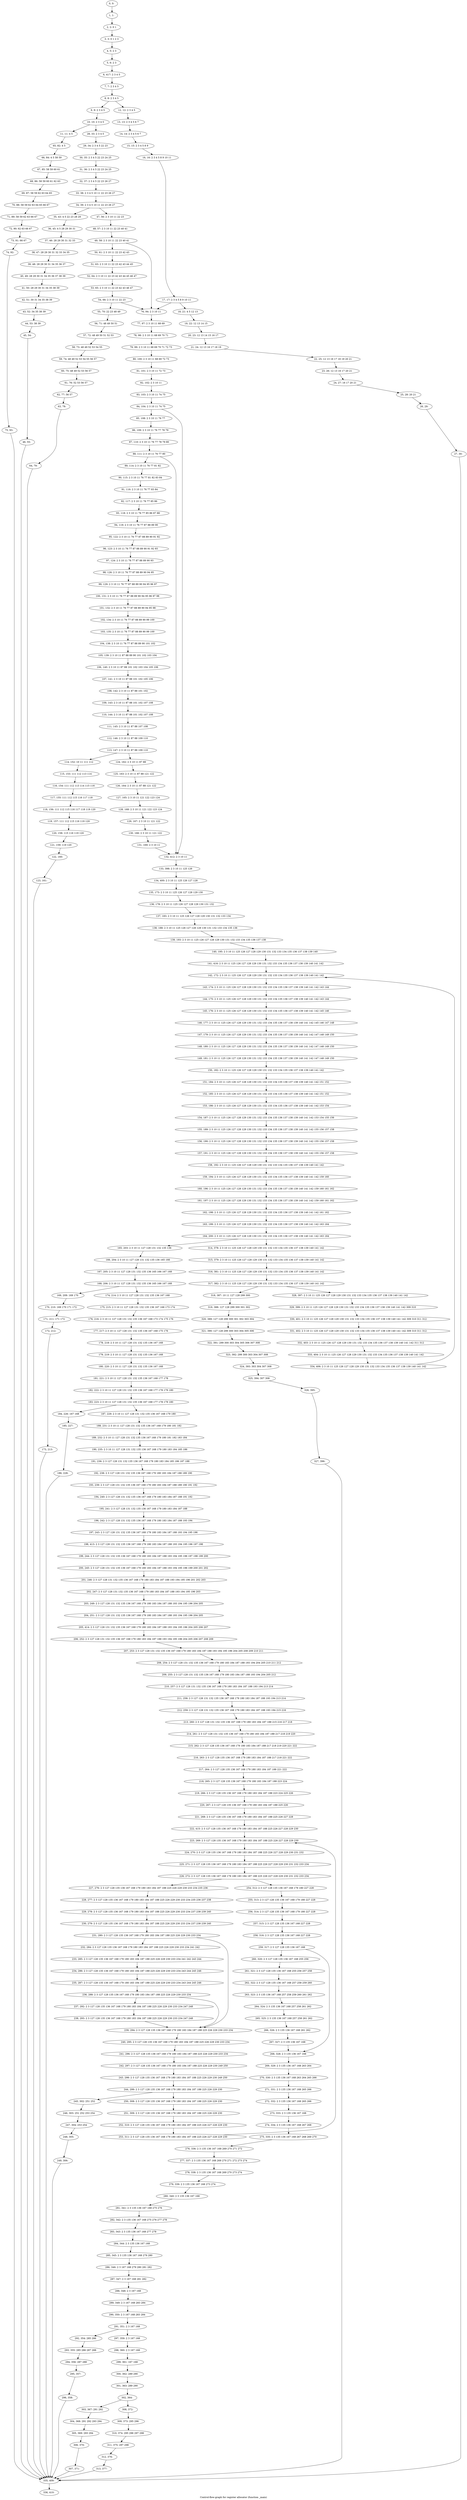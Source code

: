 digraph G {
graph [label="Control-flow-graph for register allocator (function _main)"]
0[label="0, 0: "];
1[label="1, 1: "];
2[label="2, 2: 0 1 "];
3[label="3, 3: 0 1 2 3 "];
4[label="4, 5: 2 3 "];
5[label="5, 6: 2 3 "];
6[label="6, 417: 2 3 4 5 "];
7[label="7, 7: 2 3 4 5 "];
8[label="8, 8: 2 3 4 5 "];
9[label="9, 9: 2 3 4 5 "];
10[label="10, 10: 2 3 4 5 "];
11[label="11, 11: 4 5 "];
12[label="12, 12: 2 3 4 5 "];
13[label="13, 13: 2 3 4 5 6 7 "];
14[label="14, 14: 2 3 4 5 6 7 "];
15[label="15, 15: 2 3 4 5 8 9 "];
16[label="16, 16: 2 3 4 5 8 9 10 11 "];
17[label="17, 17: 2 3 4 5 8 9 10 11 "];
18[label="18, 21: 4 5 12 13 "];
19[label="19, 22: 12 13 14 15 "];
20[label="20, 23: 12 13 14 15 16 17 "];
21[label="21, 24: 12 13 16 17 18 19 "];
22[label="22, 25: 12 13 16 17 18 19 20 21 "];
23[label="23, 26: 12 13 16 17 20 21 "];
24[label="24, 27: 16 17 20 21 "];
25[label="25, 28: 20 21 "];
26[label="26, 29: "];
27[label="27, 30: "];
28[label="28, 33: 2 3 4 5 "];
29[label="29, 34: 2 3 4 5 22 23 "];
30[label="30, 35: 2 3 4 5 22 23 24 25 "];
31[label="31, 36: 2 3 4 5 22 23 24 25 "];
32[label="32, 37: 2 3 4 5 22 23 26 27 "];
33[label="33, 38: 2 3 4 5 10 11 22 23 26 27 "];
34[label="34, 39: 2 3 4 5 10 11 22 23 26 27 "];
35[label="35, 43: 4 5 22 23 28 29 "];
36[label="36, 45: 4 5 28 29 30 31 "];
37[label="37, 46: 28 29 30 31 32 33 "];
38[label="38, 47: 28 29 30 31 32 33 34 35 "];
39[label="39, 48: 28 29 30 31 34 35 36 37 "];
40[label="40, 49: 28 29 30 31 34 35 36 37 38 39 "];
41[label="41, 50: 28 29 30 31 34 35 38 39 "];
42[label="42, 51: 30 31 34 35 38 39 "];
43[label="43, 52: 34 35 38 39 "];
44[label="44, 53: 38 39 "];
45[label="45, 54: "];
46[label="46, 55: "];
47[label="47, 56: 2 3 10 11 22 23 "];
48[label="48, 57: 2 3 10 11 22 23 40 41 "];
49[label="49, 58: 2 3 10 11 22 23 40 41 "];
50[label="50, 61: 2 3 10 11 22 23 42 43 "];
51[label="51, 63: 2 3 10 11 22 23 42 43 44 45 "];
52[label="52, 64: 2 3 10 11 22 23 42 43 44 45 46 47 "];
53[label="53, 65: 2 3 10 11 22 23 42 43 46 47 "];
54[label="54, 66: 2 3 10 11 22 23 "];
55[label="55, 70: 22 23 48 49 "];
56[label="56, 71: 48 49 50 51 "];
57[label="57, 72: 48 49 50 51 52 53 "];
58[label="58, 73: 48 49 52 53 54 55 "];
59[label="59, 74: 48 49 52 53 54 55 56 57 "];
60[label="60, 75: 48 49 52 53 56 57 "];
61[label="61, 76: 52 53 56 57 "];
62[label="62, 77: 56 57 "];
63[label="63, 78: "];
64[label="64, 79: "];
65[label="65, 82: 4 5 "];
66[label="66, 84: 4 5 58 59 "];
67[label="67, 85: 58 59 60 61 "];
68[label="68, 86: 58 59 60 61 62 63 "];
69[label="69, 87: 58 59 62 63 64 65 "];
70[label="70, 88: 58 59 62 63 64 65 66 67 "];
71[label="71, 89: 58 59 62 63 66 67 "];
72[label="72, 90: 62 63 66 67 "];
73[label="73, 91: 66 67 "];
74[label="74, 92: "];
75[label="75, 93: "];
76[label="76, 94: 2 3 10 11 "];
77[label="77, 97: 2 3 10 11 68 69 "];
78[label="78, 98: 2 3 10 11 68 69 70 71 "];
79[label="79, 99: 2 3 10 11 68 69 70 71 72 73 "];
80[label="80, 100: 2 3 10 11 68 69 72 73 "];
81[label="81, 101: 2 3 10 11 72 73 "];
82[label="82, 102: 2 3 10 11 "];
83[label="83, 103: 2 3 10 11 74 75 "];
84[label="84, 104: 2 3 10 11 74 75 "];
85[label="85, 108: 2 3 10 11 76 77 "];
86[label="86, 109: 2 3 10 11 76 77 78 79 "];
87[label="87, 110: 2 3 10 11 76 77 78 79 80 "];
88[label="88, 111: 2 3 10 11 76 77 80 "];
89[label="89, 114: 2 3 10 11 76 77 81 82 "];
90[label="90, 115: 2 3 10 11 76 77 81 82 83 84 "];
91[label="91, 116: 2 3 10 11 76 77 83 84 "];
92[label="92, 117: 2 3 10 11 76 77 85 86 "];
93[label="93, 118: 2 3 10 11 76 77 85 86 87 88 "];
94[label="94, 119: 2 3 10 11 76 77 87 88 89 90 "];
95[label="95, 122: 2 3 10 11 76 77 87 88 89 90 91 92 "];
96[label="96, 123: 2 3 10 11 76 77 87 88 89 90 91 92 93 "];
97[label="97, 124: 2 3 10 11 76 77 87 88 89 90 93 "];
98[label="98, 126: 2 3 10 11 76 77 87 88 89 90 94 95 "];
99[label="99, 129: 2 3 10 11 76 77 87 88 89 90 94 95 96 97 "];
100[label="100, 131: 2 3 10 11 76 77 87 88 89 90 94 95 96 97 98 "];
101[label="101, 132: 2 3 10 11 76 77 87 88 89 90 94 95 98 "];
102[label="102, 134: 2 3 10 11 76 77 87 88 89 90 99 100 "];
103[label="103, 135: 2 3 10 11 76 77 87 88 89 90 99 100 "];
104[label="104, 138: 2 3 10 11 76 77 87 88 89 90 101 102 "];
105[label="105, 139: 2 3 10 11 87 88 89 90 101 102 103 104 "];
106[label="106, 140: 2 3 10 11 87 88 101 102 103 104 105 106 "];
107[label="107, 141: 2 3 10 11 87 88 101 102 105 106 "];
108[label="108, 142: 2 3 10 11 87 88 101 102 "];
109[label="109, 143: 2 3 10 11 87 88 101 102 107 108 "];
110[label="110, 144: 2 3 10 11 87 88 101 102 107 108 "];
111[label="111, 145: 2 3 10 11 87 88 107 108 "];
112[label="112, 146: 2 3 10 11 87 88 109 110 "];
113[label="113, 147: 2 3 10 11 87 88 109 110 "];
114[label="114, 152: 10 11 111 112 "];
115[label="115, 153: 111 112 113 114 "];
116[label="116, 154: 111 112 113 114 115 116 "];
117[label="117, 155: 111 112 115 116 117 118 "];
118[label="118, 156: 111 112 115 116 117 118 119 120 "];
119[label="119, 157: 111 112 115 116 119 120 "];
120[label="120, 158: 115 116 119 120 "];
121[label="121, 159: 119 120 "];
122[label="122, 160: "];
123[label="123, 161: "];
124[label="124, 162: 2 3 10 11 87 88 "];
125[label="125, 163: 2 3 10 11 87 88 121 122 "];
126[label="126, 164: 2 3 10 11 87 88 121 122 "];
127[label="127, 165: 2 3 10 11 121 122 123 124 "];
128[label="128, 168: 2 3 10 11 121 122 123 124 "];
129[label="129, 167: 2 3 10 11 121 122 "];
130[label="130, 166: 2 3 10 11 121 122 "];
131[label="131, 169: 2 3 10 11 "];
132[label="132, 412: 2 3 10 11 "];
133[label="133, 398: 2 3 10 11 125 126 "];
134[label="134, 400: 2 3 10 11 125 126 127 128 "];
135[label="135, 173: 2 3 10 11 125 126 127 128 129 130 "];
136[label="136, 178: 2 3 10 11 125 126 127 128 129 130 131 132 "];
137[label="137, 183: 2 3 10 11 125 126 127 128 129 130 131 132 133 134 "];
138[label="138, 188: 2 3 10 11 125 126 127 128 129 130 131 132 133 134 135 136 "];
139[label="139, 193: 2 3 10 11 125 126 127 128 129 130 131 132 133 134 135 136 137 138 "];
140[label="140, 195: 2 3 10 11 125 126 127 128 129 130 131 132 133 134 135 136 137 138 139 140 "];
141[label="141, 416: 2 3 10 11 125 126 127 128 129 130 131 132 133 134 135 136 137 138 139 140 141 142 "];
142[label="142, 172: 2 3 10 11 125 126 127 128 129 130 131 132 133 134 135 136 137 138 139 140 141 142 "];
143[label="143, 174: 2 3 10 11 125 126 127 128 129 130 131 132 133 134 135 136 137 138 139 140 141 142 143 144 "];
144[label="144, 175: 2 3 10 11 125 126 127 128 129 130 131 132 133 134 135 136 137 138 139 140 141 142 143 144 "];
145[label="145, 176: 2 3 10 11 125 126 127 128 129 130 131 132 133 134 135 136 137 138 139 140 141 142 145 146 "];
146[label="146, 177: 2 3 10 11 125 126 127 128 129 130 131 132 133 134 135 136 137 138 139 140 141 142 145 146 147 148 "];
147[label="147, 179: 2 3 10 11 125 126 127 128 129 130 131 132 133 134 135 136 137 138 139 140 141 142 147 148 149 150 "];
148[label="148, 180: 2 3 10 11 125 126 127 128 129 130 131 132 133 134 135 136 137 138 139 140 141 142 147 148 149 150 "];
149[label="149, 181: 2 3 10 11 125 126 127 128 129 130 131 132 133 134 135 136 137 138 139 140 141 142 147 148 149 150 "];
150[label="150, 182: 2 3 10 11 125 126 127 128 129 130 131 132 133 134 135 136 137 138 139 140 141 142 "];
151[label="151, 184: 2 3 10 11 125 126 127 128 129 130 131 132 133 134 135 136 137 138 139 140 141 142 151 152 "];
152[label="152, 185: 2 3 10 11 125 126 127 128 129 130 131 132 133 134 135 136 137 138 139 140 141 142 151 152 "];
153[label="153, 186: 2 3 10 11 125 126 127 128 129 130 131 132 133 134 135 136 137 138 139 140 141 142 153 154 "];
154[label="154, 187: 2 3 10 11 125 126 127 128 129 130 131 132 133 134 135 136 137 138 139 140 141 142 153 154 155 156 "];
155[label="155, 189: 2 3 10 11 125 126 127 128 129 130 131 132 133 134 135 136 137 138 139 140 141 142 155 156 157 158 "];
156[label="156, 190: 2 3 10 11 125 126 127 128 129 130 131 132 133 134 135 136 137 138 139 140 141 142 155 156 157 158 "];
157[label="157, 191: 2 3 10 11 125 126 127 128 129 130 131 132 133 134 135 136 137 138 139 140 141 142 155 156 157 158 "];
158[label="158, 192: 2 3 10 11 125 126 127 128 129 130 131 132 133 134 135 136 137 138 139 140 141 142 "];
159[label="159, 194: 2 3 10 11 125 126 127 128 129 130 131 132 133 134 135 136 137 138 139 140 141 142 159 160 "];
160[label="160, 196: 2 3 10 11 125 126 127 128 129 130 131 132 133 134 135 136 137 138 139 140 141 142 159 160 161 162 "];
161[label="161, 197: 2 3 10 11 125 126 127 128 129 130 131 132 133 134 135 136 137 138 139 140 141 142 159 160 161 162 "];
162[label="162, 198: 2 3 10 11 125 126 127 128 129 130 131 132 133 134 135 136 137 138 139 140 141 142 161 162 "];
163[label="163, 199: 2 3 10 11 125 126 127 128 129 130 131 132 133 134 135 136 137 138 139 140 141 142 163 164 "];
164[label="164, 200: 2 3 10 11 125 126 127 128 129 130 131 132 133 134 135 136 137 138 139 140 141 142 163 164 "];
165[label="165, 203: 2 3 10 11 127 128 131 132 135 136 "];
166[label="166, 204: 2 3 10 11 127 128 131 132 135 136 165 166 "];
167[label="167, 205: 2 3 10 11 127 128 131 132 135 136 165 166 167 168 "];
168[label="168, 206: 2 3 10 11 127 128 131 132 135 136 165 166 167 168 "];
169[label="169, 209: 169 170 "];
170[label="170, 210: 169 170 171 172 "];
171[label="171, 211: 171 172 "];
172[label="172, 212: "];
173[label="173, 213: "];
174[label="174, 214: 2 3 10 11 127 128 131 132 135 136 167 168 "];
175[label="175, 215: 2 3 10 11 127 128 131 132 135 136 167 168 173 174 "];
176[label="176, 216: 2 3 10 11 127 128 131 132 135 136 167 168 173 174 175 176 "];
177[label="177, 217: 2 3 10 11 127 128 131 132 135 136 167 168 175 176 "];
178[label="178, 218: 2 3 10 11 127 128 131 132 135 136 167 168 "];
179[label="179, 219: 2 3 10 11 127 128 131 132 135 136 167 168 "];
180[label="180, 220: 2 3 10 11 127 128 131 132 135 136 167 168 "];
181[label="181, 221: 2 3 10 11 127 128 131 132 135 136 167 168 177 178 "];
182[label="182, 222: 2 3 10 11 127 128 131 132 135 136 167 168 177 178 179 180 "];
183[label="183, 223: 2 3 10 11 127 128 131 132 135 136 167 168 177 178 179 180 "];
184[label="184, 226: 167 168 "];
185[label="185, 227: "];
186[label="186, 228: "];
187[label="187, 229: 2 3 10 11 127 128 131 132 135 136 167 168 179 180 "];
188[label="188, 231: 2 3 10 11 127 128 131 132 135 136 167 168 179 180 181 182 "];
189[label="189, 232: 2 3 10 11 127 128 131 132 135 136 167 168 179 180 181 182 183 184 "];
190[label="190, 235: 2 3 10 11 127 128 131 132 135 136 167 168 179 180 183 184 185 186 "];
191[label="191, 236: 2 3 127 128 131 132 135 136 167 168 179 180 183 184 185 186 187 188 "];
192[label="192, 238: 2 3 127 128 131 132 135 136 167 168 179 180 183 184 187 188 189 190 "];
193[label="193, 239: 2 3 127 128 131 132 135 136 167 168 179 180 183 184 187 188 189 190 191 192 "];
194[label="194, 240: 2 3 127 128 131 132 135 136 167 168 179 180 183 184 187 188 191 192 "];
195[label="195, 241: 2 3 127 128 131 132 135 136 167 168 179 180 183 184 187 188 "];
196[label="196, 242: 2 3 127 128 131 132 135 136 167 168 179 180 183 184 187 188 193 194 "];
197[label="197, 243: 2 3 127 128 131 132 135 136 167 168 179 180 183 184 187 188 193 194 195 196 "];
198[label="198, 413: 2 3 127 128 131 132 135 136 167 168 179 180 183 184 187 188 193 194 195 196 197 198 "];
199[label="199, 244: 2 3 127 128 131 132 135 136 167 168 179 180 183 184 187 188 193 194 195 196 197 198 199 200 "];
200[label="200, 245: 2 3 127 128 131 132 135 136 167 168 179 180 183 184 187 188 193 194 195 196 199 200 201 202 "];
201[label="201, 246: 2 3 127 128 131 132 135 136 167 168 179 180 183 184 187 188 193 194 195 196 201 202 203 "];
202[label="202, 247: 2 3 127 128 131 132 135 136 167 168 179 180 183 184 187 188 193 194 195 196 203 "];
203[label="203, 249: 2 3 127 128 131 132 135 136 167 168 179 180 183 184 187 188 193 194 195 196 204 205 "];
204[label="204, 251: 2 3 127 128 131 132 135 136 167 168 179 180 183 184 187 188 193 194 195 196 204 205 "];
205[label="205, 414: 2 3 127 128 131 132 135 136 167 168 179 180 183 184 187 188 193 194 195 196 204 205 206 207 "];
206[label="206, 252: 2 3 127 128 131 132 135 136 167 168 179 180 183 184 187 188 193 194 195 196 204 205 206 207 208 209 "];
207[label="207, 253: 2 3 127 128 131 132 135 136 167 168 179 180 183 184 187 188 193 194 195 196 204 205 208 209 210 211 "];
208[label="208, 254: 2 3 127 128 131 132 135 136 167 168 179 180 183 184 187 188 193 194 204 205 210 211 212 "];
209[label="209, 255: 2 3 127 128 131 132 135 136 167 168 179 180 183 184 187 188 193 194 204 205 212 "];
210[label="210, 257: 2 3 127 128 131 132 135 136 167 168 179 180 183 184 187 188 193 194 213 214 "];
211[label="211, 258: 2 3 127 128 131 132 135 136 167 168 179 180 183 184 187 188 193 194 213 214 "];
212[label="212, 259: 2 3 127 128 131 132 135 136 167 168 179 180 183 184 187 188 193 194 215 216 "];
213[label="213, 260: 2 3 127 128 131 132 135 136 167 168 179 180 183 184 187 188 215 216 217 218 "];
214[label="214, 261: 2 3 127 128 131 132 135 136 167 168 179 180 183 184 187 188 217 218 219 220 "];
215[label="215, 262: 2 3 127 128 135 136 167 168 179 180 183 184 187 188 217 218 219 220 221 222 "];
216[label="216, 263: 2 3 127 128 135 136 167 168 179 180 183 184 187 188 217 218 221 222 "];
217[label="217, 264: 2 3 127 128 135 136 167 168 179 180 183 184 187 188 221 222 "];
218[label="218, 265: 2 3 127 128 135 136 167 168 179 180 183 184 187 188 223 224 "];
219[label="219, 266: 2 3 127 128 135 136 167 168 179 180 183 184 187 188 223 224 225 226 "];
220[label="220, 267: 2 3 127 128 135 136 167 168 179 180 183 184 187 188 225 226 "];
221[label="221, 268: 2 3 127 128 135 136 167 168 179 180 183 184 187 188 225 226 227 228 "];
222[label="222, 415: 2 3 127 128 135 136 167 168 179 180 183 184 187 188 225 226 227 228 229 230 "];
223[label="223, 269: 2 3 127 128 135 136 167 168 179 180 183 184 187 188 225 226 227 228 229 230 "];
224[label="224, 270: 2 3 127 128 135 136 167 168 179 180 183 184 187 188 225 226 227 228 229 230 231 232 "];
225[label="225, 271: 2 3 127 128 135 136 167 168 179 180 183 184 187 188 225 226 227 228 229 230 231 232 233 234 "];
226[label="226, 272: 2 3 127 128 135 136 167 168 179 180 183 184 187 188 225 226 227 228 229 230 231 232 233 234 "];
227[label="227, 276: 2 3 127 128 135 136 167 168 179 180 183 184 187 188 225 226 229 230 233 234 235 236 "];
228[label="228, 277: 2 3 127 128 135 136 167 168 179 180 183 184 187 188 225 226 229 230 233 234 235 236 237 238 "];
229[label="229, 278: 2 3 127 128 135 136 167 168 179 180 183 184 187 188 225 226 229 230 233 234 237 238 239 240 "];
230[label="230, 279: 2 3 127 128 135 136 167 168 179 180 183 184 187 188 225 226 229 230 233 234 237 238 239 240 "];
231[label="231, 280: 2 3 127 128 135 136 167 168 179 180 183 184 187 188 225 226 229 230 233 234 "];
232[label="232, 284: 2 3 127 128 135 136 167 168 179 180 183 184 187 188 225 226 229 230 233 234 241 242 "];
233[label="233, 285: 2 3 127 128 135 136 167 168 179 180 183 184 187 188 225 226 229 230 233 234 241 242 243 244 "];
234[label="234, 286: 2 3 127 128 135 136 167 168 179 180 183 184 187 188 225 226 229 230 233 234 243 244 245 246 "];
235[label="235, 287: 2 3 127 128 135 136 167 168 179 180 183 184 187 188 225 226 229 230 233 234 243 244 245 246 "];
236[label="236, 288: 2 3 127 128 135 136 167 168 179 180 183 184 187 188 225 226 229 230 233 234 "];
237[label="237, 292: 2 3 127 128 135 136 167 168 179 180 183 184 187 188 225 226 229 230 233 234 247 248 "];
238[label="238, 293: 2 3 127 128 135 136 167 168 179 180 183 184 187 188 225 226 229 230 233 234 247 248 "];
239[label="239, 294: 2 3 127 128 135 136 167 168 179 180 183 184 187 188 225 226 229 230 233 234 "];
240[label="240, 295: 2 3 127 128 135 136 167 168 179 180 183 184 187 188 225 226 229 230 233 234 "];
241[label="241, 296: 2 3 127 128 135 136 167 168 179 180 183 184 187 188 225 226 229 230 233 234 "];
242[label="242, 297: 2 3 127 128 135 136 167 168 179 180 183 184 187 188 225 226 229 230 249 250 "];
243[label="243, 298: 2 3 127 128 135 136 167 168 179 180 183 184 187 188 225 226 229 230 249 250 "];
244[label="244, 299: 2 3 127 128 135 136 167 168 179 180 183 184 187 188 225 226 229 230 "];
245[label="245, 302: 251 252 "];
246[label="246, 303: 251 252 253 254 "];
247[label="247, 304: 253 254 "];
248[label="248, 305: "];
249[label="249, 306: "];
250[label="250, 308: 2 3 127 128 135 136 167 168 179 180 183 184 187 188 225 226 229 230 "];
251[label="251, 309: 2 3 127 128 135 136 167 168 179 180 183 184 187 188 225 226 229 230 "];
252[label="252, 310: 2 3 127 128 135 136 167 168 179 180 183 184 187 188 225 226 227 228 229 230 "];
253[label="253, 311: 2 3 127 128 135 136 167 168 179 180 183 184 187 188 225 226 227 228 229 230 "];
254[label="254, 312: 2 3 127 128 135 136 167 168 179 180 227 228 "];
255[label="255, 313: 2 3 127 128 135 136 167 168 179 180 227 228 "];
256[label="256, 314: 2 3 127 128 135 136 167 168 179 180 227 228 "];
257[label="257, 315: 2 3 127 128 135 136 167 168 227 228 "];
258[label="258, 316: 2 3 127 128 135 136 167 168 227 228 "];
259[label="259, 317: 2 3 127 128 135 136 167 168 "];
260[label="260, 320: 2 3 127 128 135 136 167 168 255 256 "];
261[label="261, 321: 2 3 127 128 135 136 167 168 255 256 257 258 "];
262[label="262, 322: 2 3 127 128 135 136 167 168 257 258 259 260 "];
263[label="263, 323: 2 3 135 136 167 168 257 258 259 260 261 262 "];
264[label="264, 324: 2 3 135 136 167 168 257 258 261 262 "];
265[label="265, 325: 2 3 135 136 167 168 257 258 261 262 "];
266[label="266, 326: 2 3 135 136 167 168 261 262 "];
267[label="267, 327: 2 3 135 136 167 168 "];
268[label="268, 328: 2 3 135 136 167 168 "];
269[label="269, 329: 2 3 135 136 167 168 263 264 "];
270[label="270, 330: 2 3 135 136 167 168 263 264 265 266 "];
271[label="271, 331: 2 3 135 136 167 168 265 266 "];
272[label="272, 332: 2 3 135 136 167 168 265 266 "];
273[label="273, 333: 2 3 135 136 167 168 "];
274[label="274, 334: 2 3 135 136 167 168 267 268 "];
275[label="275, 335: 2 3 135 136 167 168 267 268 269 270 "];
276[label="276, 336: 2 3 135 136 167 168 269 270 271 272 "];
277[label="277, 337: 2 3 135 136 167 168 269 270 271 272 273 274 "];
278[label="278, 338: 2 3 135 136 167 168 269 270 273 274 "];
279[label="279, 339: 2 3 135 136 167 168 273 274 "];
280[label="280, 340: 2 3 135 136 167 168 "];
281[label="281, 341: 2 3 135 136 167 168 275 276 "];
282[label="282, 342: 2 3 135 136 167 168 275 276 277 278 "];
283[label="283, 343: 2 3 135 136 167 168 277 278 "];
284[label="284, 344: 2 3 135 136 167 168 "];
285[label="285, 345: 2 3 135 136 167 168 279 280 "];
286[label="286, 346: 2 3 167 168 279 280 281 282 "];
287[label="287, 347: 2 3 167 168 281 282 "];
288[label="288, 348: 2 3 167 168 "];
289[label="289, 349: 2 3 167 168 283 284 "];
290[label="290, 350: 2 3 167 168 283 284 "];
291[label="291, 351: 2 3 167 168 "];
292[label="292, 354: 285 286 "];
293[label="293, 355: 285 286 287 288 "];
294[label="294, 356: 287 288 "];
295[label="295, 357: "];
296[label="296, 358: "];
297[label="297, 359: 2 3 167 168 "];
298[label="298, 360: 2 3 167 168 "];
299[label="299, 361: 167 168 "];
300[label="300, 362: 289 290 "];
301[label="301, 363: 289 290 "];
302[label="302, 364: "];
303[label="303, 367: 291 292 "];
304[label="304, 368: 291 292 293 294 "];
305[label="305, 369: 293 294 "];
306[label="306, 370: "];
307[label="307, 371: "];
308[label="308, 372: "];
309[label="309, 373: 295 296 "];
310[label="310, 374: 295 296 297 298 "];
311[label="311, 375: 297 298 "];
312[label="312, 376: "];
313[label="313, 377: "];
314[label="314, 378: 2 3 10 11 125 126 127 128 129 130 131 132 133 134 135 136 137 138 139 140 141 142 "];
315[label="315, 379: 2 3 10 11 125 126 127 128 129 130 131 132 133 134 135 136 137 138 139 140 141 142 "];
316[label="316, 381: 2 3 10 11 125 126 127 128 129 130 131 132 133 134 135 136 137 138 139 140 141 142 "];
317[label="317, 382: 2 3 10 11 125 126 127 128 129 130 131 132 133 134 135 136 137 138 139 140 141 142 "];
318[label="318, 387: 10 11 127 128 299 300 "];
319[label="319, 388: 127 128 299 300 301 302 "];
320[label="320, 389: 127 128 299 300 301 302 303 304 "];
321[label="321, 390: 127 128 299 300 303 304 305 306 "];
322[label="322, 391: 299 300 303 304 305 306 307 308 "];
323[label="323, 392: 299 300 303 304 307 308 "];
324[label="324, 393: 303 304 307 308 "];
325[label="325, 394: 307 308 "];
326[label="326, 395: "];
327[label="327, 396: "];
328[label="328, 397: 2 3 10 11 125 126 127 128 129 130 131 132 133 134 135 136 137 138 139 140 141 142 "];
329[label="329, 399: 2 3 10 11 125 126 127 128 129 130 131 132 133 134 135 136 137 138 139 140 141 142 309 310 "];
330[label="330, 401: 2 3 10 11 125 126 127 128 129 130 131 132 133 134 135 136 137 138 139 140 141 142 309 310 311 312 "];
331[label="331, 402: 2 3 10 11 125 126 127 128 129 130 131 132 133 134 135 136 137 138 139 140 141 142 309 310 311 312 "];
332[label="332, 403: 2 3 10 11 125 126 127 128 129 130 131 132 133 134 135 136 137 138 139 140 141 142 311 312 "];
333[label="333, 404: 2 3 10 11 125 126 127 128 129 130 131 132 133 134 135 136 137 138 139 140 141 142 "];
334[label="334, 406: 2 3 10 11 125 126 127 128 129 130 131 132 133 134 135 136 137 138 139 140 141 142 "];
335[label="335, 409: "];
336[label="336, 410: "];
0->1 ;
1->2 ;
2->3 ;
3->4 ;
4->5 ;
5->6 ;
6->7 ;
7->8 ;
8->9 ;
8->12 ;
9->10 ;
10->11 ;
10->28 ;
11->65 ;
12->13 ;
13->14 ;
14->15 ;
15->16 ;
16->17 ;
17->18 ;
17->76 ;
18->19 ;
19->20 ;
20->21 ;
21->22 ;
22->23 ;
23->24 ;
24->25 ;
25->26 ;
26->27 ;
27->335 ;
28->29 ;
29->30 ;
30->31 ;
31->32 ;
32->33 ;
33->34 ;
34->35 ;
34->47 ;
35->36 ;
36->37 ;
37->38 ;
38->39 ;
39->40 ;
40->41 ;
41->42 ;
42->43 ;
43->44 ;
44->45 ;
45->46 ;
46->335 ;
47->48 ;
48->49 ;
49->50 ;
49->76 ;
50->51 ;
51->52 ;
52->53 ;
53->54 ;
54->55 ;
54->76 ;
55->56 ;
56->57 ;
57->58 ;
58->59 ;
59->60 ;
60->61 ;
61->62 ;
62->63 ;
63->64 ;
64->335 ;
65->66 ;
66->67 ;
67->68 ;
68->69 ;
69->70 ;
70->71 ;
71->72 ;
72->73 ;
73->74 ;
74->75 ;
75->335 ;
76->77 ;
77->78 ;
78->79 ;
79->80 ;
80->81 ;
81->82 ;
82->83 ;
83->84 ;
84->85 ;
84->132 ;
85->86 ;
86->87 ;
87->88 ;
88->89 ;
88->132 ;
89->90 ;
90->91 ;
91->92 ;
92->93 ;
93->94 ;
94->95 ;
95->96 ;
96->97 ;
97->98 ;
98->99 ;
99->100 ;
100->101 ;
101->102 ;
102->103 ;
103->104 ;
104->105 ;
105->106 ;
106->107 ;
107->108 ;
108->109 ;
109->110 ;
110->111 ;
111->112 ;
112->113 ;
113->114 ;
113->124 ;
114->115 ;
115->116 ;
116->117 ;
117->118 ;
118->119 ;
119->120 ;
120->121 ;
121->122 ;
122->123 ;
123->335 ;
124->125 ;
125->126 ;
126->127 ;
127->128 ;
128->129 ;
129->130 ;
130->131 ;
131->132 ;
132->133 ;
133->134 ;
134->135 ;
135->136 ;
136->137 ;
137->138 ;
138->139 ;
139->140 ;
140->141 ;
141->142 ;
142->143 ;
143->144 ;
144->145 ;
145->146 ;
146->147 ;
147->148 ;
148->149 ;
149->150 ;
150->151 ;
151->152 ;
152->153 ;
153->154 ;
154->155 ;
155->156 ;
156->157 ;
157->158 ;
158->159 ;
159->160 ;
160->161 ;
161->162 ;
162->163 ;
163->164 ;
164->165 ;
164->314 ;
165->166 ;
166->167 ;
167->168 ;
168->169 ;
168->174 ;
169->170 ;
170->171 ;
171->172 ;
172->173 ;
173->335 ;
174->175 ;
175->176 ;
176->177 ;
177->178 ;
178->179 ;
179->180 ;
180->181 ;
181->182 ;
182->183 ;
183->184 ;
183->187 ;
184->185 ;
185->186 ;
186->335 ;
187->188 ;
188->189 ;
189->190 ;
190->191 ;
191->192 ;
192->193 ;
193->194 ;
194->195 ;
195->196 ;
196->197 ;
197->198 ;
198->199 ;
199->200 ;
200->201 ;
201->202 ;
202->203 ;
203->204 ;
204->205 ;
205->206 ;
206->207 ;
207->208 ;
208->209 ;
209->210 ;
210->211 ;
211->212 ;
212->213 ;
213->214 ;
214->215 ;
215->216 ;
216->217 ;
217->218 ;
218->219 ;
219->220 ;
220->221 ;
221->222 ;
222->223 ;
223->224 ;
224->225 ;
225->226 ;
226->227 ;
226->254 ;
227->228 ;
228->229 ;
229->230 ;
230->231 ;
231->232 ;
231->239 ;
232->233 ;
233->234 ;
234->235 ;
235->236 ;
236->237 ;
236->239 ;
237->238 ;
238->239 ;
239->240 ;
240->241 ;
241->242 ;
242->243 ;
243->244 ;
244->245 ;
244->250 ;
245->246 ;
246->247 ;
247->248 ;
248->249 ;
249->335 ;
250->251 ;
251->252 ;
252->253 ;
253->223 ;
254->255 ;
255->256 ;
256->257 ;
257->258 ;
258->259 ;
259->260 ;
259->268 ;
260->261 ;
261->262 ;
262->263 ;
263->264 ;
264->265 ;
265->266 ;
266->267 ;
267->268 ;
268->269 ;
269->270 ;
270->271 ;
271->272 ;
272->273 ;
273->274 ;
274->275 ;
275->276 ;
276->277 ;
277->278 ;
278->279 ;
279->280 ;
280->281 ;
281->282 ;
282->283 ;
283->284 ;
284->285 ;
285->286 ;
286->287 ;
287->288 ;
288->289 ;
289->290 ;
290->291 ;
291->292 ;
291->297 ;
292->293 ;
293->294 ;
294->295 ;
295->296 ;
296->335 ;
297->298 ;
298->299 ;
299->300 ;
300->301 ;
301->302 ;
302->303 ;
302->308 ;
303->304 ;
304->305 ;
305->306 ;
306->307 ;
307->335 ;
308->309 ;
309->310 ;
310->311 ;
311->312 ;
312->313 ;
313->335 ;
314->315 ;
315->316 ;
316->317 ;
317->318 ;
317->328 ;
318->319 ;
319->320 ;
320->321 ;
321->322 ;
322->323 ;
323->324 ;
324->325 ;
325->326 ;
326->327 ;
327->335 ;
328->329 ;
329->330 ;
330->331 ;
331->332 ;
332->333 ;
333->334 ;
334->142 ;
335->336 ;
}
